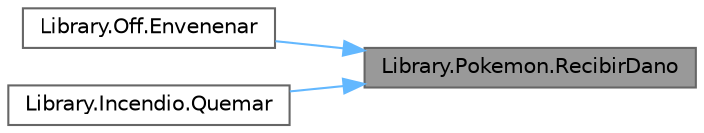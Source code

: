 digraph "Library.Pokemon.RecibirDano"
{
 // INTERACTIVE_SVG=YES
 // LATEX_PDF_SIZE
  bgcolor="transparent";
  edge [fontname=Helvetica,fontsize=10,labelfontname=Helvetica,labelfontsize=10];
  node [fontname=Helvetica,fontsize=10,shape=box,height=0.2,width=0.4];
  rankdir="RL";
  Node1 [id="Node000001",label="Library.Pokemon.RecibirDano",height=0.2,width=0.4,color="gray40", fillcolor="grey60", style="filled", fontcolor="black",tooltip="Se encarga de dañar al Pokémon."];
  Node1 -> Node2 [id="edge1_Node000001_Node000002",dir="back",color="steelblue1",style="solid",tooltip=" "];
  Node2 [id="Node000002",label="Library.Off.Envenenar",height=0.2,width=0.4,color="grey40", fillcolor="white", style="filled",URL="$classLibrary_1_1Off.html#a638627f58f25058388700cdc48195a4c",tooltip="Le aplica el efecto \"envenenado\" al Pokémon que recibe."];
  Node1 -> Node3 [id="edge2_Node000001_Node000003",dir="back",color="steelblue1",style="solid",tooltip=" "];
  Node3 [id="Node000003",label="Library.Incendio.Quemar",height=0.2,width=0.4,color="grey40", fillcolor="white", style="filled",URL="$classLibrary_1_1Incendio.html#a7477b763b301b8e71751cbb610069b56",tooltip="Le aplica el efecto \"quemado\" al pokemon que recibe."];
}
